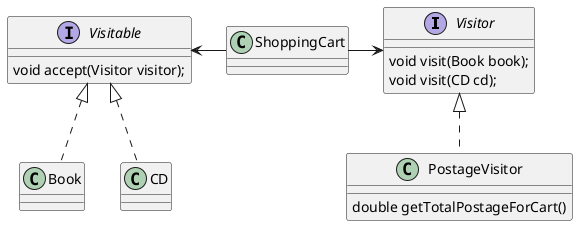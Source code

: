 @startuml


interface Visitor {
	void visit(Book book);
	void visit(CD cd);
}

interface Visitable {
	void accept(Visitor visitor);
}

class Book implements Visitable {
}

class CD implements Visitable {
}

class PostageVisitor implements Visitor {
    double getTotalPostageForCart()
}

ShoppingCart -up> Visitable
ShoppingCart -> Visitor


@enduml